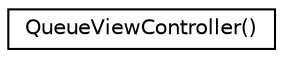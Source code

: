 digraph G
{
  edge [fontname="Helvetica",fontsize="10",labelfontname="Helvetica",labelfontsize="10"];
  node [fontname="Helvetica",fontsize="10",shape=record];
  rankdir="LR";
  Node1 [label="QueueViewController()",height=0.2,width=0.4,color="black", fillcolor="white", style="filled",URL="$interface_queue_view_controller_07_08.html"];
}
